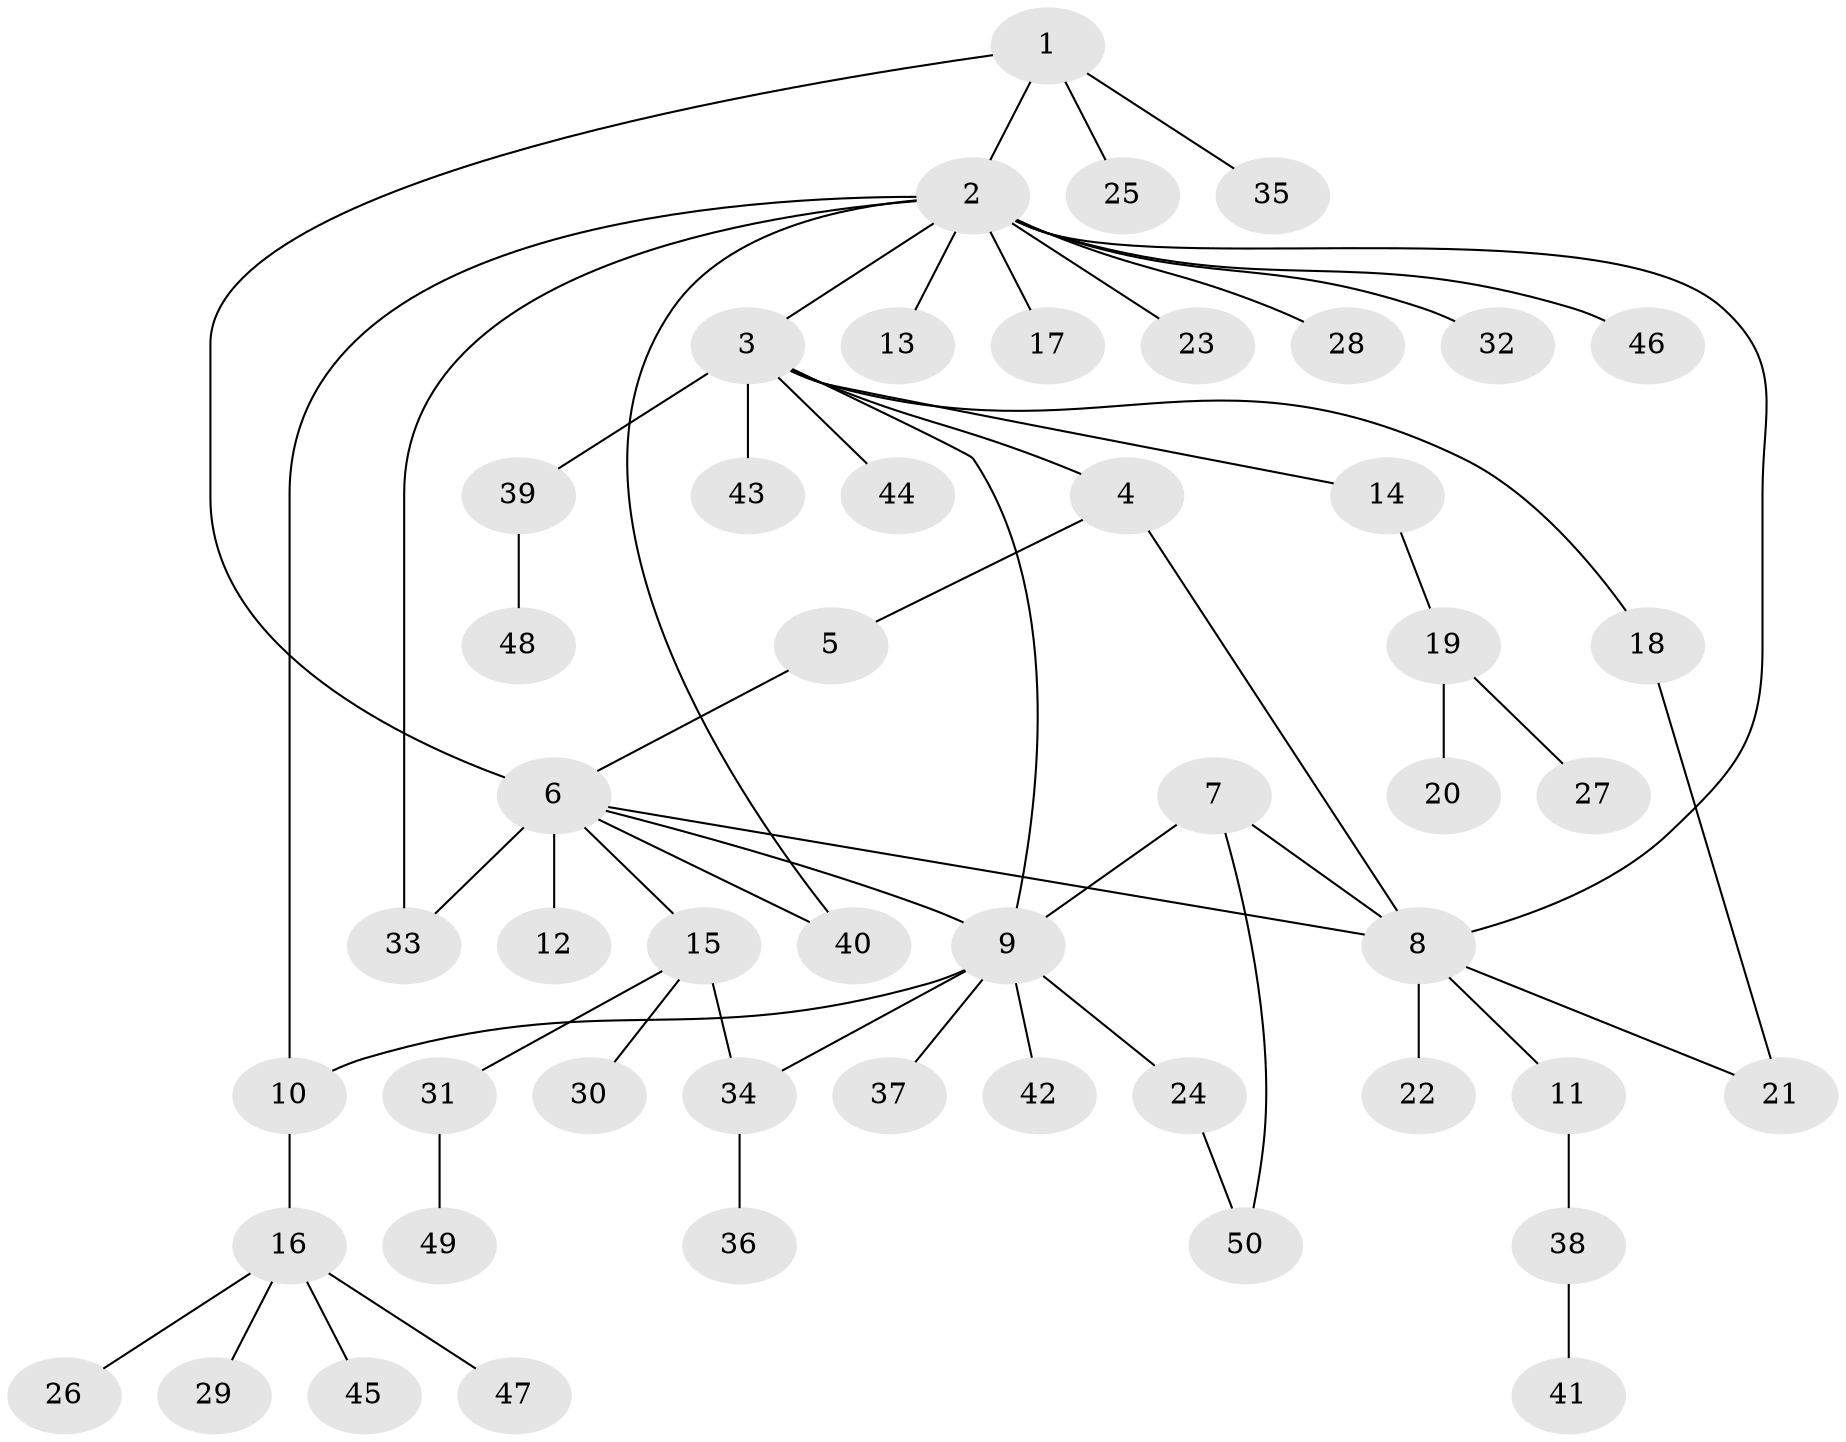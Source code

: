 // Generated by graph-tools (version 1.1) at 2025/11/02/27/25 16:11:33]
// undirected, 50 vertices, 60 edges
graph export_dot {
graph [start="1"]
  node [color=gray90,style=filled];
  1;
  2;
  3;
  4;
  5;
  6;
  7;
  8;
  9;
  10;
  11;
  12;
  13;
  14;
  15;
  16;
  17;
  18;
  19;
  20;
  21;
  22;
  23;
  24;
  25;
  26;
  27;
  28;
  29;
  30;
  31;
  32;
  33;
  34;
  35;
  36;
  37;
  38;
  39;
  40;
  41;
  42;
  43;
  44;
  45;
  46;
  47;
  48;
  49;
  50;
  1 -- 2;
  1 -- 6;
  1 -- 25;
  1 -- 35;
  2 -- 3;
  2 -- 8;
  2 -- 10;
  2 -- 13;
  2 -- 17;
  2 -- 23;
  2 -- 28;
  2 -- 32;
  2 -- 33;
  2 -- 40;
  2 -- 46;
  3 -- 4;
  3 -- 9;
  3 -- 14;
  3 -- 18;
  3 -- 39;
  3 -- 43;
  3 -- 44;
  4 -- 5;
  4 -- 8;
  5 -- 6;
  6 -- 8;
  6 -- 9;
  6 -- 12;
  6 -- 15;
  6 -- 33;
  6 -- 40;
  7 -- 8;
  7 -- 9;
  7 -- 50;
  8 -- 11;
  8 -- 21;
  8 -- 22;
  9 -- 10;
  9 -- 24;
  9 -- 34;
  9 -- 37;
  9 -- 42;
  10 -- 16;
  11 -- 38;
  14 -- 19;
  15 -- 30;
  15 -- 31;
  15 -- 34;
  16 -- 26;
  16 -- 29;
  16 -- 45;
  16 -- 47;
  18 -- 21;
  19 -- 20;
  19 -- 27;
  24 -- 50;
  31 -- 49;
  34 -- 36;
  38 -- 41;
  39 -- 48;
}
